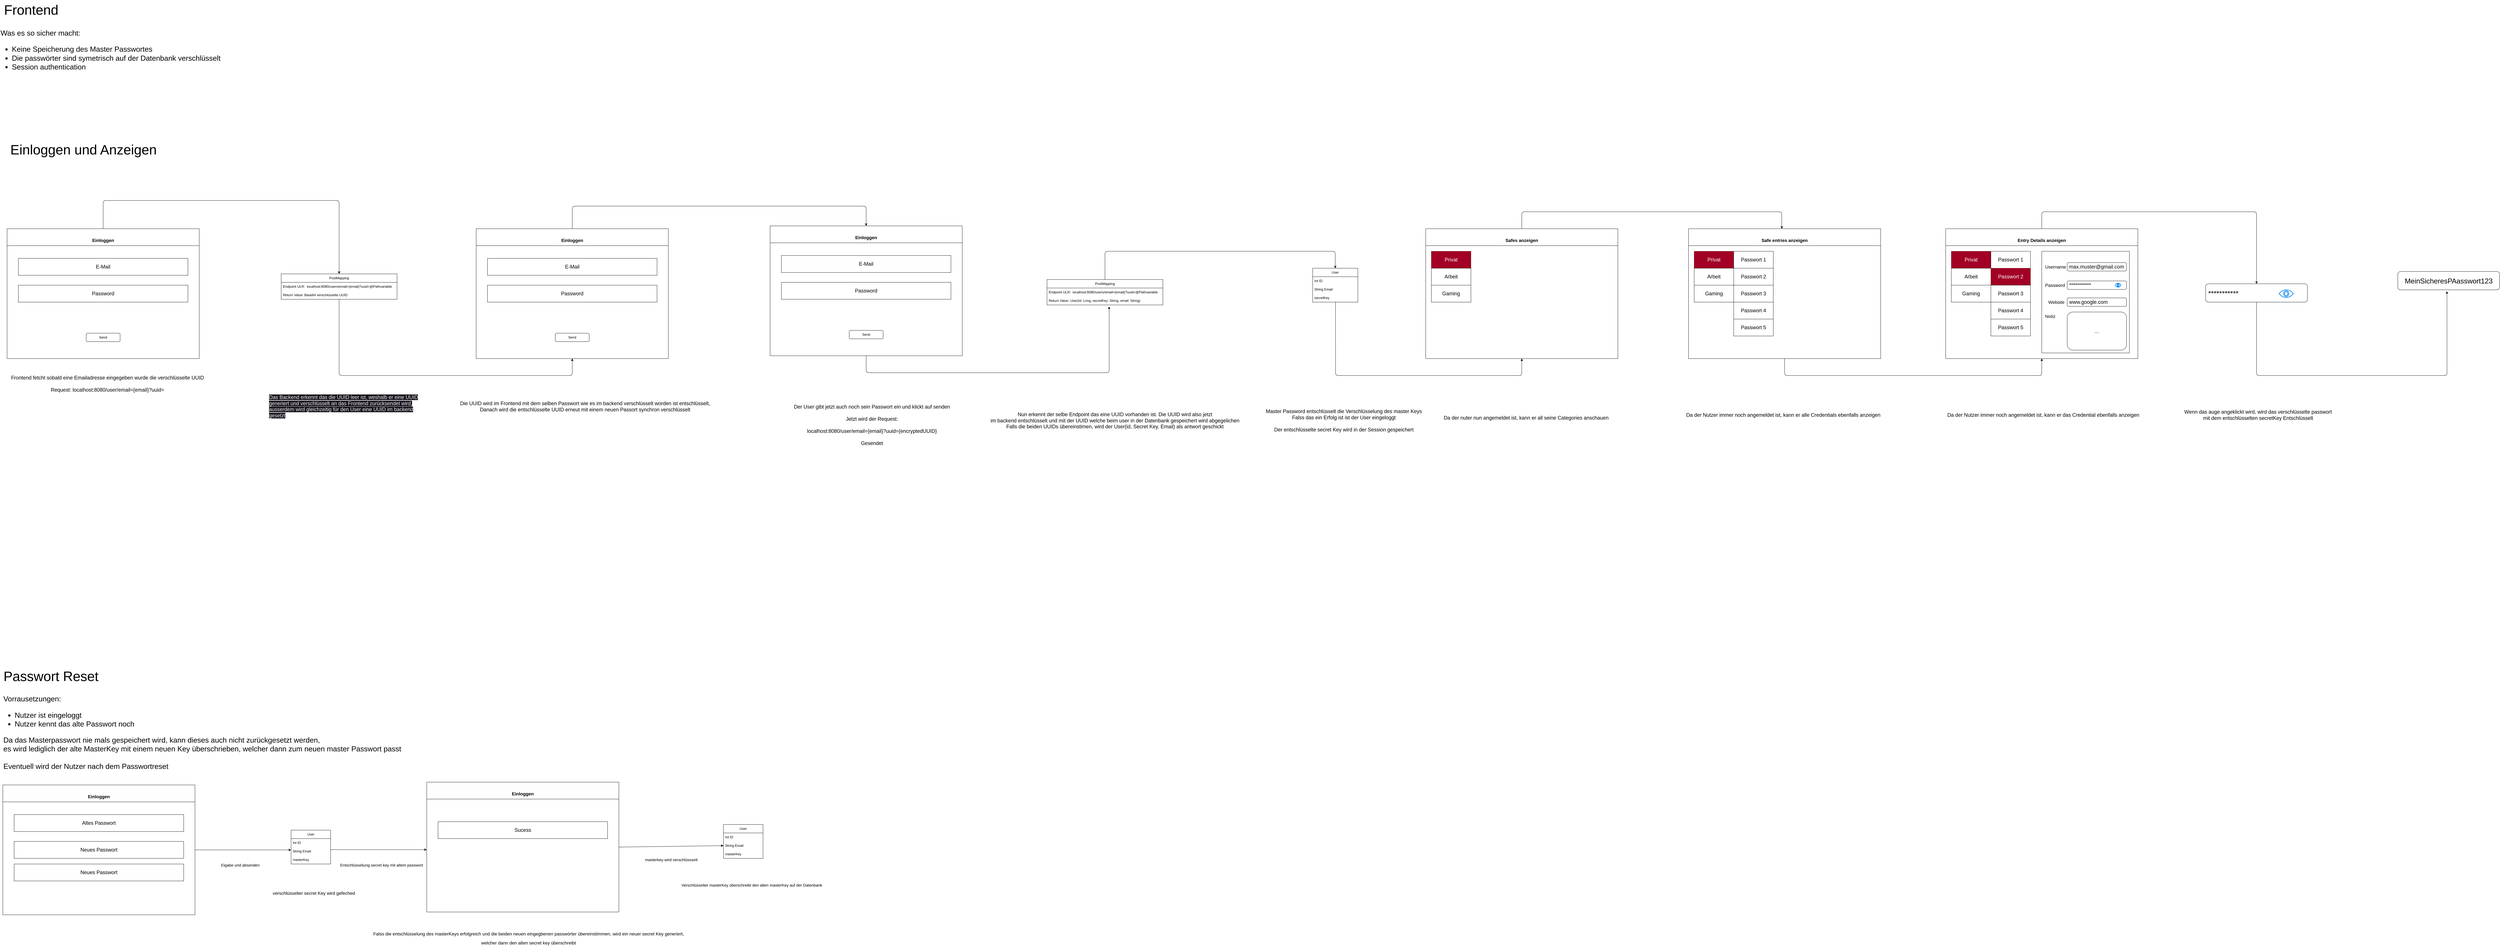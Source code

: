 <mxfile>
    <diagram id="yljdF-pFXAPBTN3tDBmU" name="Page-1">
        <mxGraphModel dx="1976" dy="3196" grid="1" gridSize="10" guides="1" tooltips="1" connect="1" arrows="1" fold="1" page="0" pageScale="1" pageWidth="827" pageHeight="1169" math="0" shadow="0">
            <root>
                <mxCell id="0"/>
                <mxCell id="1" parent="0"/>
                <mxCell id="109" value="&lt;font style=&quot;font-size: 48px;&quot;&gt;Frontend&lt;/font&gt;" style="text;html=1;align=center;verticalAlign=middle;resizable=0;points=[];autosize=1;strokeColor=none;fillColor=none;" parent="1" vertex="1">
                    <mxGeometry x="1795" y="-580" width="220" height="70" as="geometry"/>
                </mxCell>
                <mxCell id="111" value="&lt;font size=&quot;3&quot;&gt;Einloggen&lt;/font&gt;" style="swimlane;whiteSpace=wrap;html=1;fontSize=48;startSize=60;" parent="1" vertex="1">
                    <mxGeometry x="1820" y="230" width="680" height="460" as="geometry"/>
                </mxCell>
                <mxCell id="115" value="E-Mail" style="rounded=0;whiteSpace=wrap;html=1;fontSize=18;" parent="111" vertex="1">
                    <mxGeometry x="40" y="105" width="600" height="60" as="geometry"/>
                </mxCell>
                <mxCell id="116" value="Password" style="rounded=0;whiteSpace=wrap;html=1;fontSize=18;" parent="111" vertex="1">
                    <mxGeometry x="40" y="200" width="600" height="60" as="geometry"/>
                </mxCell>
                <mxCell id="276" value="Send" style="rounded=1;whiteSpace=wrap;html=1;" vertex="1" parent="111">
                    <mxGeometry x="280" y="370" width="120" height="30" as="geometry"/>
                </mxCell>
                <mxCell id="117" value="User" style="swimlane;fontStyle=0;childLayout=stackLayout;horizontal=1;startSize=30;horizontalStack=0;resizeParent=1;resizeParentMax=0;resizeLast=0;collapsible=1;marginBottom=0;whiteSpace=wrap;html=1;" parent="1" vertex="1">
                    <mxGeometry x="6440" y="370" width="160" height="120" as="geometry"/>
                </mxCell>
                <mxCell id="118" value="Int ID" style="text;strokeColor=none;fillColor=none;align=left;verticalAlign=middle;spacingLeft=4;spacingRight=4;overflow=hidden;points=[[0,0.5],[1,0.5]];portConstraint=eastwest;rotatable=0;whiteSpace=wrap;html=1;" parent="117" vertex="1">
                    <mxGeometry y="30" width="160" height="30" as="geometry"/>
                </mxCell>
                <mxCell id="119" value="String Email" style="text;strokeColor=none;fillColor=none;align=left;verticalAlign=middle;spacingLeft=4;spacingRight=4;overflow=hidden;points=[[0,0.5],[1,0.5]];portConstraint=eastwest;rotatable=0;whiteSpace=wrap;html=1;" parent="117" vertex="1">
                    <mxGeometry y="60" width="160" height="30" as="geometry"/>
                </mxCell>
                <mxCell id="120" value="secretKey" style="text;strokeColor=none;fillColor=none;align=left;verticalAlign=middle;spacingLeft=4;spacingRight=4;overflow=hidden;points=[[0,0.5],[1,0.5]];portConstraint=eastwest;rotatable=0;whiteSpace=wrap;html=1;" parent="117" vertex="1">
                    <mxGeometry y="90" width="160" height="30" as="geometry"/>
                </mxCell>
                <mxCell id="123" value="Master Password entschlüsselt die Verschlüsselung des master Keys&lt;br&gt;Falss das ein Erfolg ist ist der User eingeloggt&lt;br&gt;&lt;br&gt;Der entschlüsselte secret Key wird in der Session gespeichert" style="text;html=1;align=center;verticalAlign=middle;resizable=0;points=[];autosize=1;strokeColor=none;fillColor=none;fontSize=18;" parent="1" vertex="1">
                    <mxGeometry x="6260" y="860" width="580" height="100" as="geometry"/>
                </mxCell>
                <mxCell id="124" value="" style="endArrow=classic;html=1;fontSize=18;exitX=0.505;exitY=0.967;exitDx=0;exitDy=0;exitPerimeter=0;entryX=0.5;entryY=1;entryDx=0;entryDy=0;" parent="1" source="120" edge="1">
                    <mxGeometry width="50" height="50" relative="1" as="geometry">
                        <mxPoint x="6700" y="630" as="sourcePoint"/>
                        <mxPoint x="7180.0" y="690" as="targetPoint"/>
                        <Array as="points">
                            <mxPoint x="6521" y="750"/>
                            <mxPoint x="7180" y="750"/>
                        </Array>
                    </mxGeometry>
                </mxCell>
                <mxCell id="130" value="Da der nuter nun angemeldet ist, kann er all seine Categories anschauen" style="text;html=1;align=center;verticalAlign=middle;resizable=0;points=[];autosize=1;strokeColor=none;fillColor=none;fontSize=18;" parent="1" vertex="1">
                    <mxGeometry x="6890" y="880" width="610" height="40" as="geometry"/>
                </mxCell>
                <mxCell id="139" value="Da der Nutzer immer noch angemeldet ist, kann er alle Credentials ebenfalls anzeigen" style="text;html=1;align=center;verticalAlign=middle;resizable=0;points=[];autosize=1;strokeColor=none;fillColor=none;fontSize=18;" parent="1" vertex="1">
                    <mxGeometry x="7750" y="870" width="710" height="40" as="geometry"/>
                </mxCell>
                <mxCell id="140" value="" style="endArrow=classic;html=1;fontSize=18;exitX=0.5;exitY=0;exitDx=0;exitDy=0;entryX=0.5;entryY=0;entryDx=0;entryDy=0;" parent="1" edge="1">
                    <mxGeometry width="50" height="50" relative="1" as="geometry">
                        <mxPoint x="7180.0" y="230" as="sourcePoint"/>
                        <mxPoint x="8100" y="230" as="targetPoint"/>
                        <Array as="points">
                            <mxPoint x="7180" y="170"/>
                            <mxPoint x="8100" y="170"/>
                        </Array>
                    </mxGeometry>
                </mxCell>
                <mxCell id="144" value="&lt;font size=&quot;3&quot;&gt;Entry Details anzeigen&lt;/font&gt;" style="swimlane;whiteSpace=wrap;html=1;fontSize=48;startSize=60;" parent="1" vertex="1">
                    <mxGeometry x="8680" y="230" width="680" height="460" as="geometry"/>
                </mxCell>
                <mxCell id="145" value="Privat" style="rounded=0;whiteSpace=wrap;html=1;fontSize=18;fillColor=#a20025;fontColor=#ffffff;strokeColor=#6F0000;" parent="144" vertex="1">
                    <mxGeometry x="20" y="80" width="140" height="60" as="geometry"/>
                </mxCell>
                <mxCell id="146" value="Arbeit" style="rounded=0;whiteSpace=wrap;html=1;fontSize=18;" parent="144" vertex="1">
                    <mxGeometry x="20" y="140" width="140" height="60" as="geometry"/>
                </mxCell>
                <mxCell id="147" value="Gaming" style="rounded=0;whiteSpace=wrap;html=1;fontSize=18;" parent="144" vertex="1">
                    <mxGeometry x="20" y="200" width="140" height="60" as="geometry"/>
                </mxCell>
                <mxCell id="148" value="Passwort 1" style="rounded=0;whiteSpace=wrap;html=1;fontSize=18;" parent="144" vertex="1">
                    <mxGeometry x="160" y="80" width="140" height="60" as="geometry"/>
                </mxCell>
                <mxCell id="149" value="Passwort 2" style="rounded=0;whiteSpace=wrap;html=1;fontSize=18;fillColor=#a20025;fontColor=#ffffff;strokeColor=#6F0000;" parent="144" vertex="1">
                    <mxGeometry x="160" y="140" width="140" height="60" as="geometry"/>
                </mxCell>
                <mxCell id="150" value="Passwort 3" style="rounded=0;whiteSpace=wrap;html=1;fontSize=18;" parent="144" vertex="1">
                    <mxGeometry x="160" y="200" width="140" height="60" as="geometry"/>
                </mxCell>
                <mxCell id="151" value="" style="rounded=0;whiteSpace=wrap;html=1;fontSize=18;" parent="144" vertex="1">
                    <mxGeometry x="340" y="80" width="310" height="360" as="geometry"/>
                </mxCell>
                <mxCell id="152" value="Passwort 4" style="rounded=0;whiteSpace=wrap;html=1;fontSize=18;" parent="144" vertex="1">
                    <mxGeometry x="160" y="260" width="140" height="60" as="geometry"/>
                </mxCell>
                <mxCell id="153" value="Passwort 5" style="rounded=0;whiteSpace=wrap;html=1;fontSize=18;" parent="144" vertex="1">
                    <mxGeometry x="160" y="320" width="140" height="60" as="geometry"/>
                </mxCell>
                <mxCell id="173" value="&amp;nbsp;max.muster@gmail.com" style="rounded=1;whiteSpace=wrap;html=1;fontSize=18;align=left;" parent="144" vertex="1">
                    <mxGeometry x="430" y="120" width="210" height="30" as="geometry"/>
                </mxCell>
                <mxCell id="175" value="&lt;font style=&quot;font-size: 16px;&quot;&gt;Username&lt;/font&gt;" style="text;html=1;align=left;verticalAlign=middle;resizable=0;points=[];autosize=1;strokeColor=none;fillColor=none;fontSize=18;" parent="144" vertex="1">
                    <mxGeometry x="350" y="115" width="100" height="40" as="geometry"/>
                </mxCell>
                <mxCell id="179" value="&amp;nbsp;***********" style="rounded=1;whiteSpace=wrap;html=1;fontSize=18;align=left;" parent="144" vertex="1">
                    <mxGeometry x="430" y="185" width="210" height="30" as="geometry"/>
                </mxCell>
                <mxCell id="180" value="&lt;font style=&quot;font-size: 16px;&quot;&gt;Password&lt;/font&gt;" style="text;html=1;align=left;verticalAlign=middle;resizable=0;points=[];autosize=1;strokeColor=none;fillColor=none;fontSize=18;" parent="144" vertex="1">
                    <mxGeometry x="350" y="180" width="90" height="40" as="geometry"/>
                </mxCell>
                <mxCell id="181" value="" style="html=1;verticalLabelPosition=bottom;align=center;labelBackgroundColor=#ffffff;verticalAlign=top;strokeWidth=2;strokeColor=#0080F0;shadow=0;dashed=0;shape=mxgraph.ios7.icons.eye;fontSize=16;" parent="144" vertex="1">
                    <mxGeometry x="600" y="192.95" width="20" height="14.1" as="geometry"/>
                </mxCell>
                <mxCell id="182" value="&amp;nbsp;www.google.com" style="rounded=1;whiteSpace=wrap;html=1;fontSize=18;align=left;" parent="144" vertex="1">
                    <mxGeometry x="430" y="245" width="210" height="30" as="geometry"/>
                </mxCell>
                <mxCell id="183" value="&lt;font style=&quot;font-size: 16px;&quot;&gt;Website&lt;/font&gt;" style="text;html=1;align=left;verticalAlign=middle;resizable=0;points=[];autosize=1;strokeColor=none;fillColor=none;fontSize=18;" parent="144" vertex="1">
                    <mxGeometry x="361" y="240" width="80" height="40" as="geometry"/>
                </mxCell>
                <mxCell id="184" value="..." style="rounded=1;whiteSpace=wrap;html=1;fontSize=18;align=center;" parent="144" vertex="1">
                    <mxGeometry x="430" y="295" width="210" height="135" as="geometry"/>
                </mxCell>
                <mxCell id="185" value="&lt;font style=&quot;font-size: 16px;&quot;&gt;Notiz&lt;/font&gt;" style="text;html=1;align=left;verticalAlign=middle;resizable=0;points=[];autosize=1;strokeColor=none;fillColor=none;fontSize=18;" parent="144" vertex="1">
                    <mxGeometry x="350" y="290" width="60" height="40" as="geometry"/>
                </mxCell>
                <mxCell id="154" value="&lt;font size=&quot;3&quot;&gt;Safe entries anzeigen&lt;/font&gt;" style="swimlane;whiteSpace=wrap;html=1;fontSize=48;startSize=60;" parent="1" vertex="1">
                    <mxGeometry x="7770" y="230" width="680" height="460" as="geometry"/>
                </mxCell>
                <mxCell id="155" value="Privat" style="rounded=0;whiteSpace=wrap;html=1;fontSize=18;fillColor=#a20025;fontColor=#ffffff;strokeColor=#6F0000;" parent="154" vertex="1">
                    <mxGeometry x="20" y="80" width="140" height="60" as="geometry"/>
                </mxCell>
                <mxCell id="156" value="Arbeit" style="rounded=0;whiteSpace=wrap;html=1;fontSize=18;" parent="154" vertex="1">
                    <mxGeometry x="20" y="140" width="140" height="60" as="geometry"/>
                </mxCell>
                <mxCell id="157" value="Gaming" style="rounded=0;whiteSpace=wrap;html=1;fontSize=18;" parent="154" vertex="1">
                    <mxGeometry x="20" y="200" width="140" height="60" as="geometry"/>
                </mxCell>
                <mxCell id="158" value="Passwort 1" style="rounded=0;whiteSpace=wrap;html=1;fontSize=18;" parent="154" vertex="1">
                    <mxGeometry x="160" y="80" width="140" height="60" as="geometry"/>
                </mxCell>
                <mxCell id="159" value="Passwort 2" style="rounded=0;whiteSpace=wrap;html=1;fontSize=18;" parent="154" vertex="1">
                    <mxGeometry x="160" y="140" width="140" height="60" as="geometry"/>
                </mxCell>
                <mxCell id="160" value="Passwort 3" style="rounded=0;whiteSpace=wrap;html=1;fontSize=18;" parent="154" vertex="1">
                    <mxGeometry x="160" y="200" width="140" height="60" as="geometry"/>
                </mxCell>
                <mxCell id="162" value="Passwort 4" style="rounded=0;whiteSpace=wrap;html=1;fontSize=18;" parent="154" vertex="1">
                    <mxGeometry x="160" y="260" width="140" height="60" as="geometry"/>
                </mxCell>
                <mxCell id="163" value="Passwort 5" style="rounded=0;whiteSpace=wrap;html=1;fontSize=18;" parent="154" vertex="1">
                    <mxGeometry x="160" y="320" width="140" height="60" as="geometry"/>
                </mxCell>
                <mxCell id="164" value="&lt;font size=&quot;3&quot;&gt;Safes anzeigen&lt;/font&gt;" style="swimlane;whiteSpace=wrap;html=1;fontSize=48;startSize=60;" parent="1" vertex="1">
                    <mxGeometry x="6840" y="230" width="680" height="460" as="geometry"/>
                </mxCell>
                <mxCell id="165" value="Privat" style="rounded=0;whiteSpace=wrap;html=1;fontSize=18;fillColor=#a20025;fontColor=#ffffff;strokeColor=#6F0000;" parent="164" vertex="1">
                    <mxGeometry x="20" y="80" width="140" height="60" as="geometry"/>
                </mxCell>
                <mxCell id="166" value="Arbeit" style="rounded=0;whiteSpace=wrap;html=1;fontSize=18;" parent="164" vertex="1">
                    <mxGeometry x="20" y="140" width="140" height="60" as="geometry"/>
                </mxCell>
                <mxCell id="167" value="Gaming" style="rounded=0;whiteSpace=wrap;html=1;fontSize=18;" parent="164" vertex="1">
                    <mxGeometry x="20" y="200" width="140" height="60" as="geometry"/>
                </mxCell>
                <mxCell id="186" value="" style="endArrow=classic;html=1;fontSize=16;exitX=0.5;exitY=1;exitDx=0;exitDy=0;entryX=0.5;entryY=1;entryDx=0;entryDy=0;" parent="1" source="154" target="144" edge="1">
                    <mxGeometry width="50" height="50" relative="1" as="geometry">
                        <mxPoint x="8630" y="640" as="sourcePoint"/>
                        <mxPoint x="8680" y="590" as="targetPoint"/>
                        <Array as="points">
                            <mxPoint x="8110" y="750"/>
                            <mxPoint x="9020" y="750"/>
                        </Array>
                    </mxGeometry>
                </mxCell>
                <mxCell id="187" value="Da der Nutzer immer noch angemeldet ist, kann er das Credential ebenfalls anzeigen" style="text;html=1;align=center;verticalAlign=middle;resizable=0;points=[];autosize=1;strokeColor=none;fillColor=none;fontSize=18;" parent="1" vertex="1">
                    <mxGeometry x="8675" y="870" width="700" height="40" as="geometry"/>
                </mxCell>
                <mxCell id="189" value="&lt;font style=&quot;font-size: 25px;&quot;&gt;&amp;nbsp;***********&lt;/font&gt;" style="rounded=1;whiteSpace=wrap;html=1;fontSize=18;align=left;" parent="1" vertex="1">
                    <mxGeometry x="9600" y="425.01" width="360" height="65" as="geometry"/>
                </mxCell>
                <mxCell id="190" value="" style="html=1;verticalLabelPosition=bottom;align=center;labelBackgroundColor=#ffffff;verticalAlign=top;strokeWidth=2;strokeColor=#0080F0;shadow=0;dashed=0;shape=mxgraph.ios7.icons.eye;fontSize=16;" parent="1" vertex="1">
                    <mxGeometry x="9860" y="446.47" width="50" height="27.05" as="geometry"/>
                </mxCell>
                <mxCell id="192" value="" style="endArrow=classic;html=1;fontSize=25;exitX=0.5;exitY=0;exitDx=0;exitDy=0;entryX=0.5;entryY=0;entryDx=0;entryDy=0;" parent="1" source="144" target="189" edge="1">
                    <mxGeometry width="50" height="50" relative="1" as="geometry">
                        <mxPoint x="9610" y="740" as="sourcePoint"/>
                        <mxPoint x="9660" y="690" as="targetPoint"/>
                        <Array as="points">
                            <mxPoint x="9020" y="170"/>
                            <mxPoint x="9780" y="170"/>
                        </Array>
                    </mxGeometry>
                </mxCell>
                <mxCell id="193" value="Wenn das auge angeklickt wird, wird das verschlüsselte passwort&lt;br&gt;mit dem entschlüsselten secretKey Entschlüsselt" style="text;html=1;align=center;verticalAlign=middle;resizable=0;points=[];autosize=1;strokeColor=none;fillColor=none;fontSize=18;" parent="1" vertex="1">
                    <mxGeometry x="9510" y="860" width="550" height="60" as="geometry"/>
                </mxCell>
                <mxCell id="194" value="" style="endArrow=classic;html=1;fontSize=25;exitX=0.5;exitY=1;exitDx=0;exitDy=0;entryX=0.527;entryY=1.056;entryDx=0;entryDy=0;entryPerimeter=0;" parent="1" source="189" edge="1">
                    <mxGeometry width="50" height="50" relative="1" as="geometry">
                        <mxPoint x="9450" y="690" as="sourcePoint"/>
                        <mxPoint x="10453.78" y="451.68" as="targetPoint"/>
                        <Array as="points">
                            <mxPoint x="9780" y="750"/>
                            <mxPoint x="10454" y="750"/>
                        </Array>
                    </mxGeometry>
                </mxCell>
                <mxCell id="201" value="&lt;font style=&quot;font-size: 25px;&quot;&gt;MeinSicheresPAasswort123&lt;/font&gt;" style="rounded=1;whiteSpace=wrap;html=1;fontSize=18;align=center;" parent="1" vertex="1">
                    <mxGeometry x="10280" y="381.47" width="360" height="65" as="geometry"/>
                </mxCell>
                <mxCell id="206" value="Was es so sicher macht:&lt;br&gt;&lt;ul&gt;&lt;li&gt;Keine Speicherung des Master Passwortes&lt;/li&gt;&lt;li&gt;Die passwörter sind symetrisch auf der Datenbank verschlüsselt&lt;/li&gt;&lt;li&gt;Session authentication&lt;/li&gt;&lt;/ul&gt;" style="text;html=1;align=left;verticalAlign=middle;resizable=0;points=[];autosize=1;strokeColor=none;fillColor=none;fontSize=26;" parent="1" vertex="1">
                    <mxGeometry x="1795" y="-495" width="800" height="210" as="geometry"/>
                </mxCell>
                <mxCell id="207" value="&lt;font style=&quot;font-size: 48px;&quot;&gt;Passwort Reset&lt;/font&gt;" style="text;html=1;align=center;verticalAlign=middle;resizable=0;points=[];autosize=1;strokeColor=none;fillColor=none;" parent="1" vertex="1">
                    <mxGeometry x="1795" y="1780" width="360" height="70" as="geometry"/>
                </mxCell>
                <mxCell id="208" value="&lt;font style=&quot;font-size: 48px;&quot;&gt;Einloggen und Anzeigen&lt;/font&gt;" style="text;html=1;align=center;verticalAlign=middle;resizable=0;points=[];autosize=1;strokeColor=none;fillColor=none;" parent="1" vertex="1">
                    <mxGeometry x="1820" y="-85" width="540" height="70" as="geometry"/>
                </mxCell>
                <mxCell id="209" value="&lt;font size=&quot;3&quot;&gt;Einloggen&lt;/font&gt;" style="swimlane;whiteSpace=wrap;html=1;fontSize=48;startSize=60;" parent="1" vertex="1">
                    <mxGeometry x="1805" y="2200" width="680" height="460" as="geometry"/>
                </mxCell>
                <mxCell id="210" value="Altes Passwort" style="rounded=0;whiteSpace=wrap;html=1;fontSize=18;" parent="209" vertex="1">
                    <mxGeometry x="40" y="105" width="600" height="60" as="geometry"/>
                </mxCell>
                <mxCell id="211" value="Neues Passwort" style="rounded=0;whiteSpace=wrap;html=1;fontSize=18;" parent="209" vertex="1">
                    <mxGeometry x="40" y="200" width="600" height="60" as="geometry"/>
                </mxCell>
                <mxCell id="212" value="Neues Passwort" style="rounded=0;whiteSpace=wrap;html=1;fontSize=18;" parent="209" vertex="1">
                    <mxGeometry x="40" y="280" width="600" height="60" as="geometry"/>
                </mxCell>
                <mxCell id="213" value="Vorrausetzungen:&lt;br&gt;&lt;ul&gt;&lt;li&gt;Nutzer ist eingeloggt&lt;/li&gt;&lt;li&gt;Nutzer kennt das alte Passwort noch&lt;/li&gt;&lt;/ul&gt;&lt;div&gt;Da das Masterpasswort nie mals gespeichert wird, kann dieses auch nicht zurückgesetzt werden,&lt;/div&gt;&lt;div&gt;es wird lediglich der alte MasterKey mit einem neuen Key überschrieben, welcher dann zum neuen master Passwort passt&lt;/div&gt;&lt;div&gt;&lt;br&gt;&lt;/div&gt;&lt;div&gt;Eventuell wird der Nutzer nach dem Passwortreset&amp;nbsp;&lt;/div&gt;" style="text;html=1;align=left;verticalAlign=middle;resizable=0;points=[];autosize=1;strokeColor=none;fillColor=none;fontSize=26;" parent="1" vertex="1">
                    <mxGeometry x="1805" y="1865" width="1430" height="300" as="geometry"/>
                </mxCell>
                <mxCell id="218" value="" style="endArrow=classic;html=1;fontSize=26;exitX=1;exitY=0.5;exitDx=0;exitDy=0;entryX=0;entryY=0.5;entryDx=0;entryDy=0;" parent="1" source="209" edge="1">
                    <mxGeometry width="50" height="50" relative="1" as="geometry">
                        <mxPoint x="2845" y="2180" as="sourcePoint"/>
                        <mxPoint x="2825" y="2430.0" as="targetPoint"/>
                    </mxGeometry>
                </mxCell>
                <mxCell id="220" value="&lt;font style=&quot;font-size: 14px;&quot;&gt;Eigabe und absenden&lt;/font&gt;" style="text;html=1;align=center;verticalAlign=middle;resizable=0;points=[];autosize=1;strokeColor=none;fillColor=none;fontSize=26;rotation=0;" parent="1" vertex="1">
                    <mxGeometry x="2565" y="2460" width="160" height="40" as="geometry"/>
                </mxCell>
                <mxCell id="222" value="&lt;span style=&quot;font-size: 16px;&quot;&gt;verschlüsselter secret Key wird gefeched&lt;/span&gt;" style="text;html=1;align=center;verticalAlign=middle;resizable=0;points=[];autosize=1;strokeColor=none;fillColor=none;fontSize=26;" parent="1" vertex="1">
                    <mxGeometry x="2750" y="2560" width="310" height="40" as="geometry"/>
                </mxCell>
                <mxCell id="228" value="User" style="swimlane;fontStyle=0;childLayout=stackLayout;horizontal=1;startSize=30;horizontalStack=0;resizeParent=1;resizeParentMax=0;resizeLast=0;collapsible=1;marginBottom=0;whiteSpace=wrap;html=1;" parent="1" vertex="1">
                    <mxGeometry x="2825" y="2360" width="140" height="120" as="geometry"/>
                </mxCell>
                <mxCell id="229" value="Int ID" style="text;strokeColor=none;fillColor=none;align=left;verticalAlign=middle;spacingLeft=4;spacingRight=4;overflow=hidden;points=[[0,0.5],[1,0.5]];portConstraint=eastwest;rotatable=0;whiteSpace=wrap;html=1;" parent="228" vertex="1">
                    <mxGeometry y="30" width="140" height="30" as="geometry"/>
                </mxCell>
                <mxCell id="230" value="String Email" style="text;strokeColor=none;fillColor=none;align=left;verticalAlign=middle;spacingLeft=4;spacingRight=4;overflow=hidden;points=[[0,0.5],[1,0.5]];portConstraint=eastwest;rotatable=0;whiteSpace=wrap;html=1;" parent="228" vertex="1">
                    <mxGeometry y="60" width="140" height="30" as="geometry"/>
                </mxCell>
                <mxCell id="231" value="masterKey" style="text;strokeColor=none;fillColor=none;align=left;verticalAlign=middle;spacingLeft=4;spacingRight=4;overflow=hidden;points=[[0,0.5],[1,0.5]];portConstraint=eastwest;rotatable=0;whiteSpace=wrap;html=1;" parent="228" vertex="1">
                    <mxGeometry y="90" width="140" height="30" as="geometry"/>
                </mxCell>
                <mxCell id="232" value="" style="endArrow=classic;html=1;fontSize=26;exitX=1;exitY=0.5;exitDx=0;exitDy=0;entryX=0;entryY=0.5;entryDx=0;entryDy=0;" parent="1" edge="1">
                    <mxGeometry width="50" height="50" relative="1" as="geometry">
                        <mxPoint x="2965" y="2429.23" as="sourcePoint"/>
                        <mxPoint x="3305" y="2429.23" as="targetPoint"/>
                    </mxGeometry>
                </mxCell>
                <mxCell id="233" value="&lt;font size=&quot;3&quot;&gt;Einloggen&lt;/font&gt;" style="swimlane;whiteSpace=wrap;html=1;fontSize=48;startSize=60;" parent="1" vertex="1">
                    <mxGeometry x="3305" y="2190" width="680" height="460" as="geometry"/>
                </mxCell>
                <mxCell id="235" value="Sucess" style="rounded=0;whiteSpace=wrap;html=1;fontSize=18;" parent="233" vertex="1">
                    <mxGeometry x="40" y="140" width="600" height="60" as="geometry"/>
                </mxCell>
                <mxCell id="237" value="&lt;font style=&quot;font-size: 14px;&quot;&gt;Entschlüsseliung secret key mit altem passwort&lt;/font&gt;" style="text;html=1;align=center;verticalAlign=middle;resizable=0;points=[];autosize=1;strokeColor=none;fillColor=none;fontSize=26;rotation=0;" parent="1" vertex="1">
                    <mxGeometry x="2985" y="2460" width="320" height="40" as="geometry"/>
                </mxCell>
                <mxCell id="238" value="&lt;span style=&quot;font-size: 16px;&quot;&gt;Falss die entschlüsselung des masterKeys erfolgreich und die beiden neuen eingegbenen passwörter übereinstimmen, wird ein neuer secret Key generiert,&lt;br&gt;welcher dann den alten secret key überschreibt&lt;br&gt;&lt;/span&gt;" style="text;html=1;align=center;verticalAlign=middle;resizable=0;points=[];autosize=1;strokeColor=none;fillColor=none;fontSize=26;" parent="1" vertex="1">
                    <mxGeometry x="3105" y="2700" width="1120" height="80" as="geometry"/>
                </mxCell>
                <mxCell id="240" value="User" style="swimlane;fontStyle=0;childLayout=stackLayout;horizontal=1;startSize=30;horizontalStack=0;resizeParent=1;resizeParentMax=0;resizeLast=0;collapsible=1;marginBottom=0;whiteSpace=wrap;html=1;" parent="1" vertex="1">
                    <mxGeometry x="4355" y="2340" width="140" height="120" as="geometry"/>
                </mxCell>
                <mxCell id="241" value="Int ID" style="text;strokeColor=none;fillColor=none;align=left;verticalAlign=middle;spacingLeft=4;spacingRight=4;overflow=hidden;points=[[0,0.5],[1,0.5]];portConstraint=eastwest;rotatable=0;whiteSpace=wrap;html=1;" parent="240" vertex="1">
                    <mxGeometry y="30" width="140" height="30" as="geometry"/>
                </mxCell>
                <mxCell id="242" value="String Email" style="text;strokeColor=none;fillColor=none;align=left;verticalAlign=middle;spacingLeft=4;spacingRight=4;overflow=hidden;points=[[0,0.5],[1,0.5]];portConstraint=eastwest;rotatable=0;whiteSpace=wrap;html=1;" parent="240" vertex="1">
                    <mxGeometry y="60" width="140" height="30" as="geometry"/>
                </mxCell>
                <mxCell id="243" value="masterKey" style="text;strokeColor=none;fillColor=none;align=left;verticalAlign=middle;spacingLeft=4;spacingRight=4;overflow=hidden;points=[[0,0.5],[1,0.5]];portConstraint=eastwest;rotatable=0;whiteSpace=wrap;html=1;" parent="240" vertex="1">
                    <mxGeometry y="90" width="140" height="30" as="geometry"/>
                </mxCell>
                <mxCell id="244" value="" style="endArrow=classic;html=1;fontSize=14;entryX=0;entryY=0.5;entryDx=0;entryDy=0;exitX=1;exitY=0.5;exitDx=0;exitDy=0;" parent="1" source="233" target="242" edge="1">
                    <mxGeometry width="50" height="50" relative="1" as="geometry">
                        <mxPoint x="3605" y="2370" as="sourcePoint"/>
                        <mxPoint x="3655" y="2320" as="targetPoint"/>
                    </mxGeometry>
                </mxCell>
                <mxCell id="246" value="&lt;span style=&quot;color: rgba(0, 0, 0, 0); font-family: monospace; font-size: 0px; text-align: start;&quot;&gt;f&lt;/span&gt;" style="text;html=1;align=center;verticalAlign=middle;resizable=0;points=[];autosize=1;strokeColor=none;fillColor=none;fontSize=14;" parent="1" vertex="1">
                    <mxGeometry x="4155" y="2445" width="20" height="30" as="geometry"/>
                </mxCell>
                <mxCell id="247" value="masterkey wird verschlüssselt" style="text;html=1;align=center;verticalAlign=middle;resizable=0;points=[];autosize=1;strokeColor=none;fillColor=none;fontSize=14;" parent="1" vertex="1">
                    <mxGeometry x="4065" y="2450" width="210" height="30" as="geometry"/>
                </mxCell>
                <mxCell id="248" value="Verschlüsselter masterKey überschreibt den alten masterKey auf der Datenbank" style="text;html=1;align=center;verticalAlign=middle;resizable=0;points=[];autosize=1;strokeColor=none;fillColor=none;fontSize=14;" parent="1" vertex="1">
                    <mxGeometry x="4195" y="2540" width="520" height="30" as="geometry"/>
                </mxCell>
                <mxCell id="261" value="Frontend fetcht sobald eine Emailadresse eingegeben wurde die verschlüsselte UUID&lt;br&gt;&lt;br&gt;Request: localhost:8080/user/email={email}?uuid=" style="text;html=1;align=center;verticalAlign=middle;resizable=0;points=[];autosize=1;strokeColor=none;fillColor=none;fontSize=18;" parent="1" vertex="1">
                    <mxGeometry x="1820" y="740" width="710" height="80" as="geometry"/>
                </mxCell>
                <mxCell id="266" value="PostMapping" style="swimlane;fontStyle=0;childLayout=stackLayout;horizontal=1;startSize=30;horizontalStack=0;resizeParent=1;resizeParentMax=0;resizeLast=0;collapsible=1;marginBottom=0;whiteSpace=wrap;html=1;" parent="1" vertex="1">
                    <mxGeometry x="2790" y="390" width="410" height="90" as="geometry"/>
                </mxCell>
                <mxCell id="267" value="Endpoint ULR:&amp;nbsp; localhost:8080/users/email={email}?uuid=@Pathvariable" style="text;strokeColor=none;fillColor=none;align=left;verticalAlign=middle;spacingLeft=4;spacingRight=4;overflow=hidden;points=[[0,0.5],[1,0.5]];portConstraint=eastwest;rotatable=0;whiteSpace=wrap;html=1;" parent="266" vertex="1">
                    <mxGeometry y="30" width="410" height="30" as="geometry"/>
                </mxCell>
                <mxCell id="268" value="Return Value: Base64 verschlüsselte UUID" style="text;strokeColor=none;fillColor=none;align=left;verticalAlign=middle;spacingLeft=4;spacingRight=4;overflow=hidden;points=[[0,0.5],[1,0.5]];portConstraint=eastwest;rotatable=0;whiteSpace=wrap;html=1;" parent="266" vertex="1">
                    <mxGeometry y="60" width="410" height="30" as="geometry"/>
                </mxCell>
                <mxCell id="270" value="&lt;span style=&quot;color: rgb(240, 240, 240); font-family: Helvetica; font-size: 18px; font-style: normal; font-variant-ligatures: normal; font-variant-caps: normal; font-weight: 400; letter-spacing: normal; orphans: 2; text-align: center; text-indent: 0px; text-transform: none; widows: 2; word-spacing: 0px; -webkit-text-stroke-width: 0px; background-color: rgb(24, 20, 29); text-decoration-thickness: initial; text-decoration-style: initial; text-decoration-color: initial; float: none; display: inline !important;&quot;&gt;Das Backend erkennt das die UUID leer ist, weshalb er eine UUID generiert und verschlüsselt an das Frontend zurücksendet wird, ausserdem wird gleichzeitig für den User eine UUID im backend gesetzt&lt;/span&gt;" style="text;whiteSpace=wrap;html=1;" parent="1" vertex="1">
                    <mxGeometry x="2745" y="810" width="560" height="70" as="geometry"/>
                </mxCell>
                <mxCell id="271" value="&lt;font size=&quot;3&quot;&gt;Einloggen&lt;/font&gt;" style="swimlane;whiteSpace=wrap;html=1;fontSize=48;startSize=60;" parent="1" vertex="1">
                    <mxGeometry x="3480" y="230" width="680" height="460" as="geometry"/>
                </mxCell>
                <mxCell id="272" value="E-Mail" style="rounded=0;whiteSpace=wrap;html=1;fontSize=18;" parent="271" vertex="1">
                    <mxGeometry x="40" y="105" width="600" height="60" as="geometry"/>
                </mxCell>
                <mxCell id="273" value="Password" style="rounded=0;whiteSpace=wrap;html=1;fontSize=18;" parent="271" vertex="1">
                    <mxGeometry x="40" y="200" width="600" height="60" as="geometry"/>
                </mxCell>
                <mxCell id="275" value="Send" style="rounded=1;whiteSpace=wrap;html=1;" vertex="1" parent="271">
                    <mxGeometry x="280" y="370" width="120" height="30" as="geometry"/>
                </mxCell>
                <mxCell id="274" value="&lt;br&gt;Der User gibt jetzt auch noch sein Passwort ein und klickt auf senden&lt;br&gt;&lt;br&gt;Jetzt wird der Request: &lt;br&gt;&lt;br&gt;localhost:8080/user/email={email}?uuid={encryptedUUID}&lt;br&gt;&lt;br&gt;Gesendet" style="text;html=1;align=center;verticalAlign=middle;resizable=0;points=[];autosize=1;strokeColor=none;fillColor=none;fontSize=18;" parent="1" vertex="1">
                    <mxGeometry x="4590" y="820" width="580" height="190" as="geometry"/>
                </mxCell>
                <mxCell id="277" value="Die UUID wird im Frontend mit dem selben Passwort wie es im backend verschlüsselt worden ist entschlüsselt,&lt;br&gt;Danach wird die entschlüsselte UUID erneut mit einem neuen Passort synchron verschlüsselt" style="text;html=1;align=center;verticalAlign=middle;resizable=0;points=[];autosize=1;strokeColor=none;fillColor=none;fontSize=18;" vertex="1" parent="1">
                    <mxGeometry x="3410" y="830" width="910" height="60" as="geometry"/>
                </mxCell>
                <mxCell id="278" value="&lt;font size=&quot;3&quot;&gt;Einloggen&lt;/font&gt;" style="swimlane;whiteSpace=wrap;html=1;fontSize=48;startSize=60;" vertex="1" parent="1">
                    <mxGeometry x="4520" y="220" width="680" height="460" as="geometry"/>
                </mxCell>
                <mxCell id="279" value="E-Mail" style="rounded=0;whiteSpace=wrap;html=1;fontSize=18;" vertex="1" parent="278">
                    <mxGeometry x="40" y="105" width="600" height="60" as="geometry"/>
                </mxCell>
                <mxCell id="280" value="Password" style="rounded=0;whiteSpace=wrap;html=1;fontSize=18;" vertex="1" parent="278">
                    <mxGeometry x="40" y="200" width="600" height="60" as="geometry"/>
                </mxCell>
                <mxCell id="281" value="Send" style="rounded=1;whiteSpace=wrap;html=1;" vertex="1" parent="278">
                    <mxGeometry x="280" y="370" width="120" height="30" as="geometry"/>
                </mxCell>
                <mxCell id="282" value="PostMapping" style="swimlane;fontStyle=0;childLayout=stackLayout;horizontal=1;startSize=30;horizontalStack=0;resizeParent=1;resizeParentMax=0;resizeLast=0;collapsible=1;marginBottom=0;whiteSpace=wrap;html=1;" vertex="1" parent="1">
                    <mxGeometry x="5500" y="410" width="410" height="90" as="geometry"/>
                </mxCell>
                <mxCell id="283" value="Endpoint ULR:&amp;nbsp; localhost:8080/users/email={email}?uuid=@Pathvariable" style="text;strokeColor=none;fillColor=none;align=left;verticalAlign=middle;spacingLeft=4;spacingRight=4;overflow=hidden;points=[[0,0.5],[1,0.5]];portConstraint=eastwest;rotatable=0;whiteSpace=wrap;html=1;" vertex="1" parent="282">
                    <mxGeometry y="30" width="410" height="30" as="geometry"/>
                </mxCell>
                <mxCell id="284" value="Return Value: User(Id: Long, secretKey: String, email: String)" style="text;strokeColor=none;fillColor=none;align=left;verticalAlign=middle;spacingLeft=4;spacingRight=4;overflow=hidden;points=[[0,0.5],[1,0.5]];portConstraint=eastwest;rotatable=0;whiteSpace=wrap;html=1;" vertex="1" parent="282">
                    <mxGeometry y="60" width="410" height="30" as="geometry"/>
                </mxCell>
                <mxCell id="285" value="Nun erkennt der selbe Endpoint das eine UUID vorhanden ist. Die UUID wird also jetzt&lt;br&gt;im backend entschlüsselt und mit der UUID welche beim user in der Datenbank gespeichert wird abgegelichen&lt;br&gt;Falls die beiden UUIDs übereinstimen, wird der User(id, Secret Key, Email) als antwort geschickt" style="text;html=1;align=center;verticalAlign=middle;resizable=0;points=[];autosize=1;strokeColor=none;fillColor=none;fontSize=18;" vertex="1" parent="1">
                    <mxGeometry x="5290" y="870" width="900" height="80" as="geometry"/>
                </mxCell>
                <mxCell id="287" value="" style="endArrow=classic;html=1;entryX=0.5;entryY=0;entryDx=0;entryDy=0;exitX=0.5;exitY=0;exitDx=0;exitDy=0;" edge="1" parent="1" source="111" target="266">
                    <mxGeometry width="50" height="50" relative="1" as="geometry">
                        <mxPoint x="2490" y="460" as="sourcePoint"/>
                        <mxPoint x="3770" y="1250" as="targetPoint"/>
                        <Array as="points">
                            <mxPoint x="2160" y="130"/>
                            <mxPoint x="2995" y="130"/>
                        </Array>
                    </mxGeometry>
                </mxCell>
                <mxCell id="288" value="" style="endArrow=classic;html=1;entryX=0.5;entryY=1;entryDx=0;entryDy=0;" edge="1" parent="1" target="271">
                    <mxGeometry width="50" height="50" relative="1" as="geometry">
                        <mxPoint x="2995" y="480" as="sourcePoint"/>
                        <mxPoint x="3190" y="670" as="targetPoint"/>
                        <Array as="points">
                            <mxPoint x="2995" y="750"/>
                            <mxPoint x="3820" y="750"/>
                        </Array>
                    </mxGeometry>
                </mxCell>
                <mxCell id="289" value="" style="endArrow=classic;html=1;exitX=0.5;exitY=0;exitDx=0;exitDy=0;entryX=0.5;entryY=0;entryDx=0;entryDy=0;" edge="1" parent="1" source="271" target="278">
                    <mxGeometry width="50" height="50" relative="1" as="geometry">
                        <mxPoint x="4610" y="670" as="sourcePoint"/>
                        <mxPoint x="4660" y="620" as="targetPoint"/>
                        <Array as="points">
                            <mxPoint x="3820" y="150"/>
                            <mxPoint x="4860" y="150"/>
                        </Array>
                    </mxGeometry>
                </mxCell>
                <mxCell id="290" value="" style="endArrow=classic;html=1;exitX=0.5;exitY=1;exitDx=0;exitDy=0;entryX=0.536;entryY=1.19;entryDx=0;entryDy=0;entryPerimeter=0;" edge="1" parent="1" source="278" target="284">
                    <mxGeometry width="50" height="50" relative="1" as="geometry">
                        <mxPoint x="5260" y="1220" as="sourcePoint"/>
                        <mxPoint x="5310" y="1170" as="targetPoint"/>
                        <Array as="points">
                            <mxPoint x="4860" y="740"/>
                            <mxPoint x="5720" y="740"/>
                        </Array>
                    </mxGeometry>
                </mxCell>
                <mxCell id="291" value="" style="endArrow=classic;html=1;exitX=0.5;exitY=0;exitDx=0;exitDy=0;entryX=0.5;entryY=0;entryDx=0;entryDy=0;" edge="1" parent="1" source="282" target="117">
                    <mxGeometry width="50" height="50" relative="1" as="geometry">
                        <mxPoint x="6190" y="1370" as="sourcePoint"/>
                        <mxPoint x="6240" y="1320" as="targetPoint"/>
                        <Array as="points">
                            <mxPoint x="5705" y="310"/>
                            <mxPoint x="6520" y="310"/>
                        </Array>
                    </mxGeometry>
                </mxCell>
            </root>
        </mxGraphModel>
    </diagram>
</mxfile>